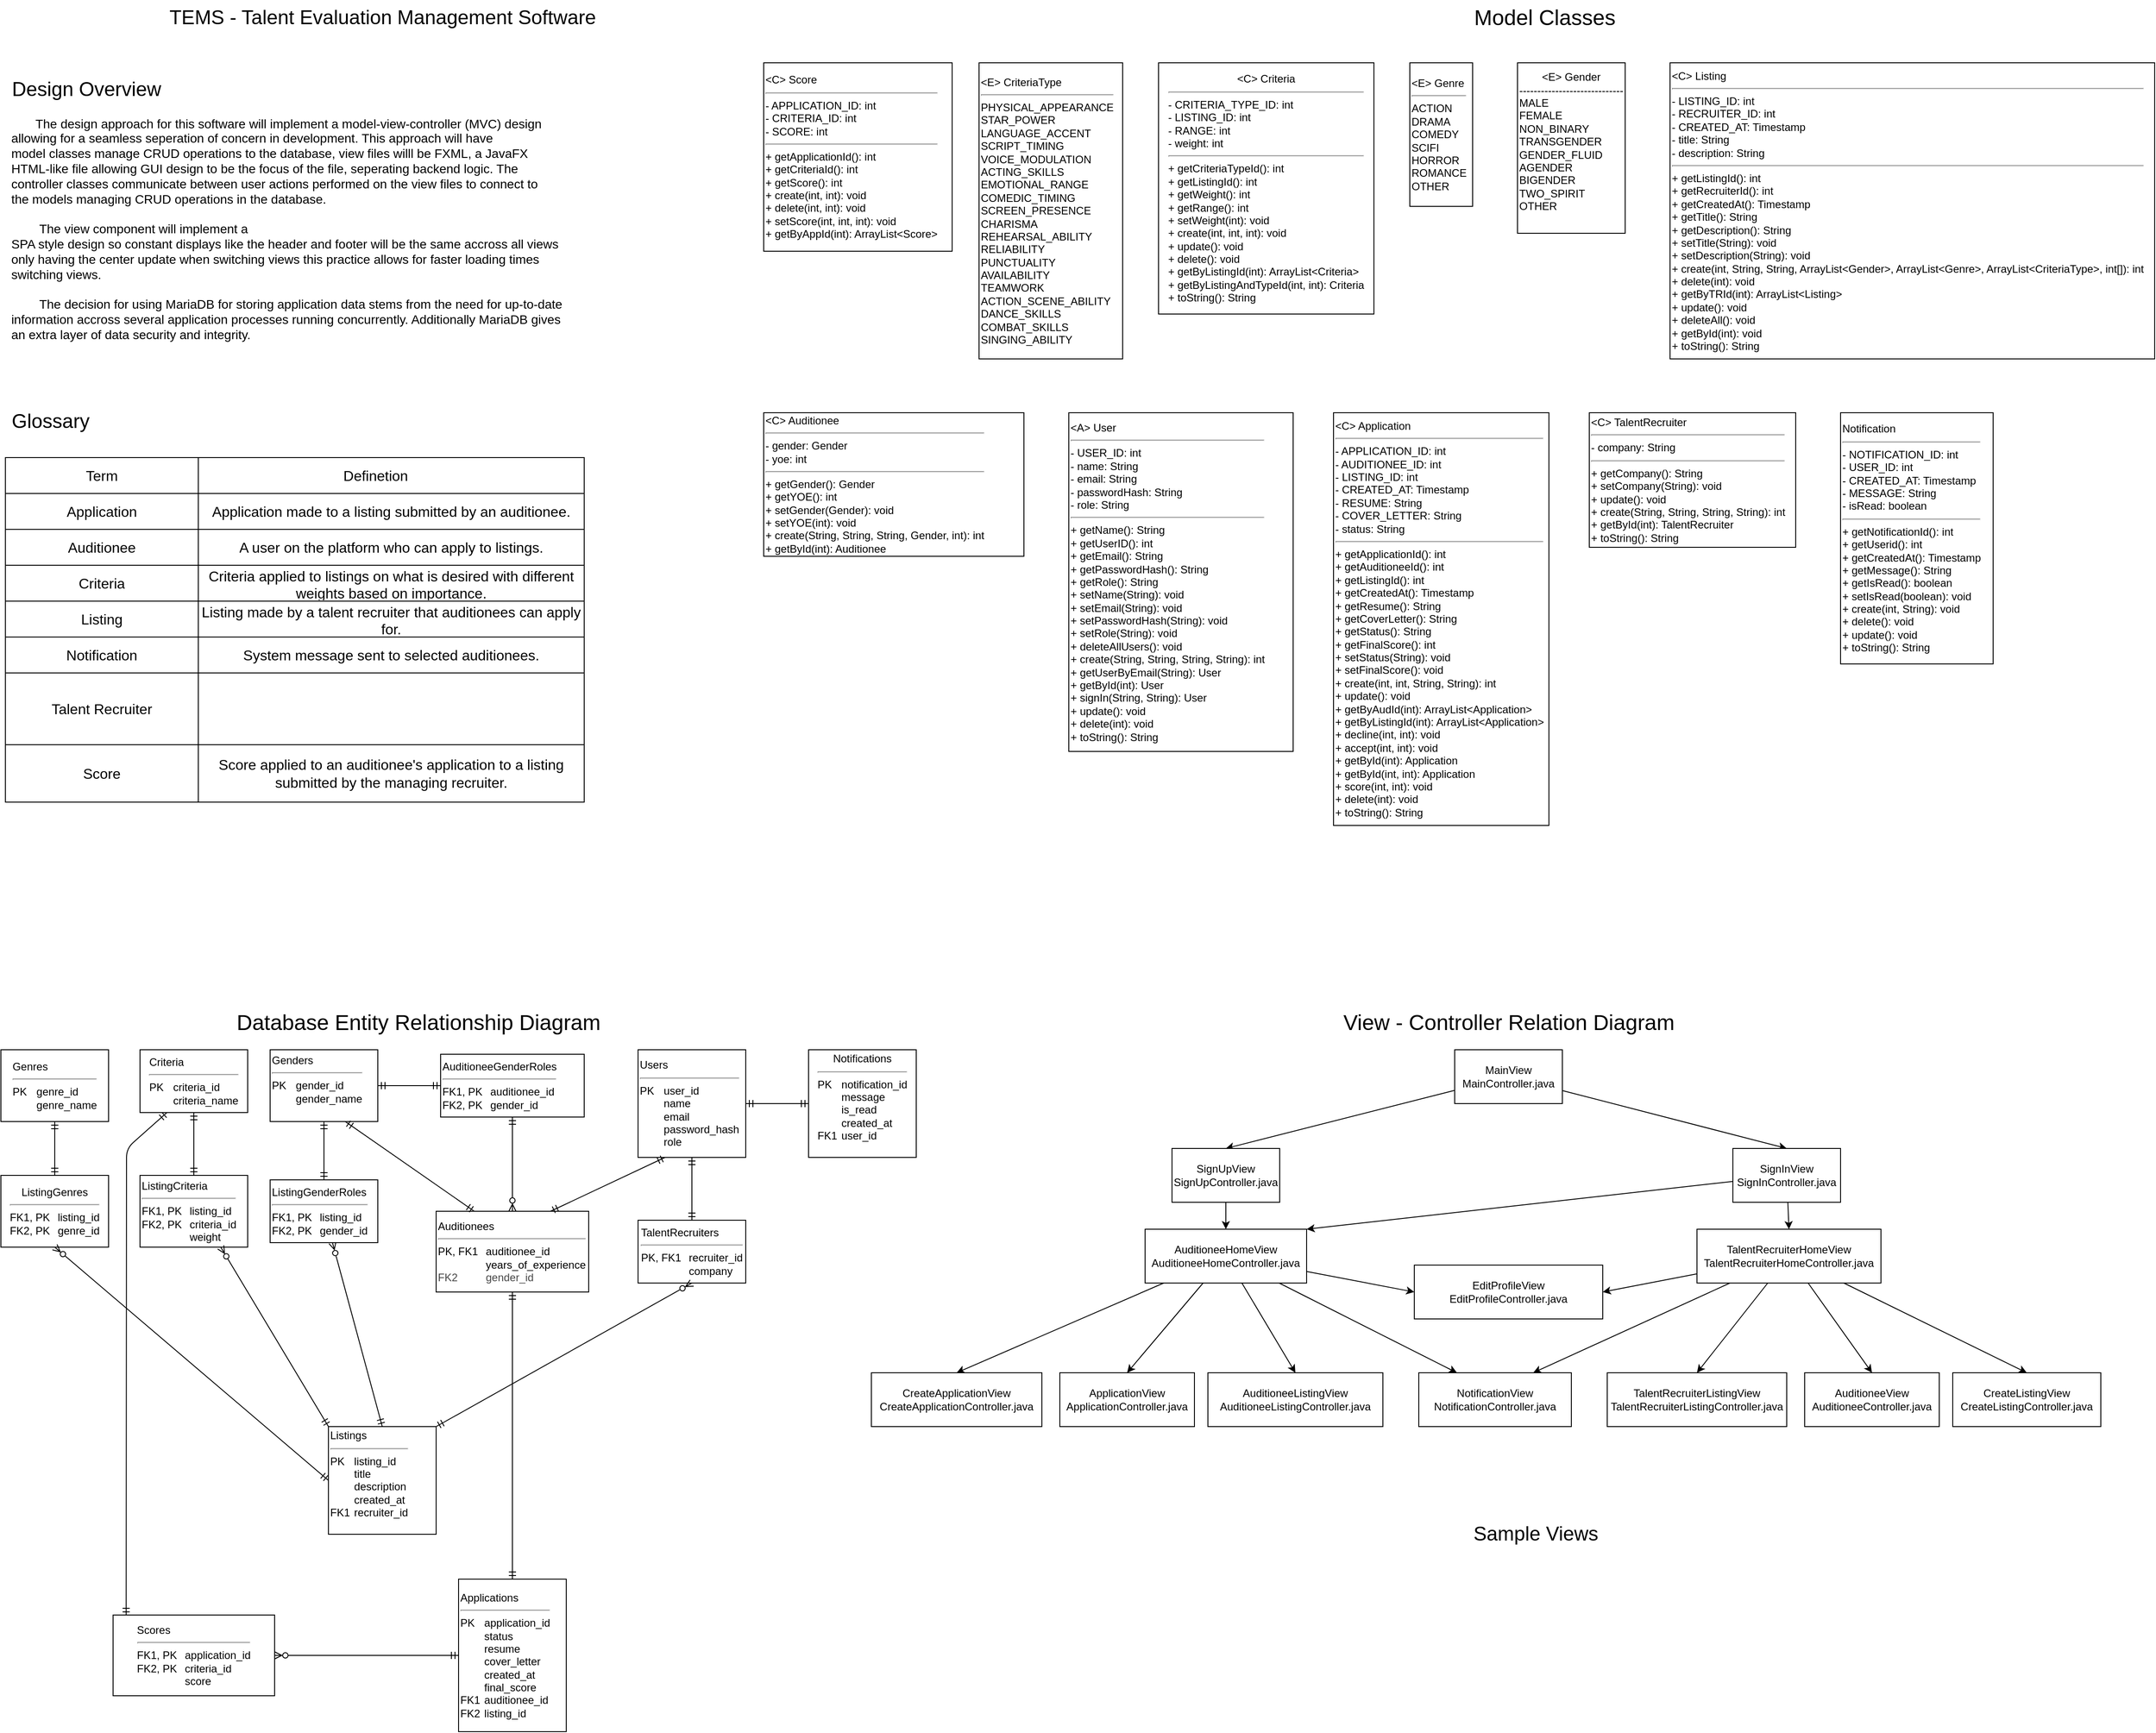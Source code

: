 <mxfile>
    <diagram id="dGkA9S3g0HyvajRlpVei" name="Page-1">
        <mxGraphModel dx="2930" dy="2508" grid="1" gridSize="10" guides="1" tooltips="1" connect="1" arrows="1" fold="1" page="1" pageScale="1" pageWidth="850" pageHeight="1100" math="0" shadow="0">
            <root>
                <mxCell id="0"/>
                <mxCell id="1" parent="0"/>
                <mxCell id="3" value="&amp;lt;C&amp;gt; TalentRecruiter&amp;nbsp;&lt;br&gt;&lt;div style=&quot;&quot;&gt;&lt;hr&gt;- company: String&lt;br&gt;&lt;hr&gt;&lt;/div&gt;&lt;div style=&quot;&quot;&gt;+ getCompany(): String&lt;/div&gt;&lt;div style=&quot;&quot;&gt;+ setCompany(String): void&lt;/div&gt;&lt;div style=&quot;&quot;&gt;&lt;span style=&quot;background-color: transparent;&quot;&gt;+ update(): void&lt;/span&gt;&lt;/div&gt;&lt;div style=&quot;&quot;&gt;&lt;span style=&quot;background-color: transparent;&quot;&gt;+ create(String, String, String, String): int&lt;/span&gt;&lt;/div&gt;&lt;div style=&quot;&quot;&gt;&lt;span style=&quot;background-color: transparent;&quot;&gt;+ getById(int): TalentRecruiter&lt;/span&gt;&lt;/div&gt;&lt;div style=&quot;&quot;&gt;+ toString(): String&lt;/div&gt;" style="whiteSpace=wrap;html=1;align=left;" vertex="1" parent="1">
                    <mxGeometry x="920" y="-640" width="230" height="150" as="geometry"/>
                </mxCell>
                <mxCell id="5" value="&amp;lt;C&amp;gt; Auditionee&lt;br&gt;&lt;div style=&quot;&quot;&gt;&lt;hr&gt;- gender: Gender&lt;/div&gt;&lt;div style=&quot;&quot;&gt;- yoe: int&lt;br&gt;&lt;/div&gt;&lt;hr&gt;&lt;div style=&quot;&quot;&gt;&lt;span style=&quot;background-color: transparent;&quot;&gt;+ getGender(): Gender&lt;/span&gt;&lt;br&gt;&lt;/div&gt;&lt;div style=&quot;&quot;&gt;+ getYOE(): int&lt;/div&gt;&lt;div style=&quot;&quot;&gt;+ setGender(Gender): void&lt;/div&gt;&lt;div style=&quot;&quot;&gt;+ setYOE(int): void&lt;/div&gt;&lt;div style=&quot;&quot;&gt;+ create(String, String, String, Gender, int): int&lt;/div&gt;&lt;div style=&quot;&quot;&gt;+ getById(int): Auditionee&lt;/div&gt;" style="whiteSpace=wrap;html=1;align=left;" vertex="1" parent="1">
                    <mxGeometry y="-640" width="290" height="160" as="geometry"/>
                </mxCell>
                <mxCell id="7" value="&amp;lt;C&amp;gt; Application&lt;br&gt;&lt;div style=&quot;&quot;&gt;&lt;hr&gt;- APPLICATION_ID: int&lt;/div&gt;&lt;div style=&quot;&quot;&gt;&lt;span style=&quot;background-color: initial;&quot;&gt;- AUDITIONEE_ID: int&lt;/span&gt;&lt;br&gt;&lt;/div&gt;&lt;div style=&quot;&quot;&gt;&lt;span style=&quot;background-color: initial;&quot;&gt;- LISTING_ID: int&lt;/span&gt;&lt;/div&gt;&lt;div style=&quot;&quot;&gt;&lt;span style=&quot;background-color: initial;&quot;&gt;- CREATED_AT: Timestamp&lt;/span&gt;&lt;/div&gt;&lt;div style=&quot;&quot;&gt;- RESUME: String&lt;/div&gt;&lt;div style=&quot;&quot;&gt;- COVER_LETTER: String&lt;/div&gt;&lt;div style=&quot;&quot;&gt;- status: String&lt;/div&gt;&lt;hr&gt;&lt;div style=&quot;&quot;&gt;&lt;span style=&quot;background-color: transparent;&quot;&gt;+ getApplicationId(): int&lt;/span&gt;&lt;/div&gt;&lt;div style=&quot;&quot;&gt;&lt;span style=&quot;background-color: transparent;&quot;&gt;+ getAuditioneeId(): int&lt;/span&gt;&lt;/div&gt;&lt;div style=&quot;&quot;&gt;&lt;span style=&quot;background-color: transparent;&quot;&gt;+ getListingId(): int&lt;/span&gt;&lt;/div&gt;&lt;div style=&quot;&quot;&gt;&lt;span style=&quot;background-color: transparent;&quot;&gt;+ getCreatedAt(): Timestamp&lt;/span&gt;&lt;/div&gt;&lt;div style=&quot;&quot;&gt;&lt;span style=&quot;background-color: transparent;&quot;&gt;+ getResume(): String&lt;/span&gt;&lt;/div&gt;&lt;div style=&quot;&quot;&gt;&lt;span style=&quot;background-color: transparent;&quot;&gt;+ getCoverLetter(): String&lt;/span&gt;&lt;/div&gt;&lt;div style=&quot;&quot;&gt;&lt;span style=&quot;background-color: transparent;&quot;&gt;+ getStatus(): String&lt;/span&gt;&lt;/div&gt;&lt;div style=&quot;&quot;&gt;&lt;span style=&quot;background-color: transparent;&quot;&gt;+ getFinalScore(): int&lt;/span&gt;&lt;/div&gt;&lt;div style=&quot;&quot;&gt;&lt;span style=&quot;background-color: transparent;&quot;&gt;+ setStatus(String): void&lt;/span&gt;&lt;br&gt;&lt;/div&gt;&lt;div style=&quot;&quot;&gt;+ setFinalScore(): void&lt;/div&gt;&lt;div style=&quot;&quot;&gt;+ create(int, int, String, String): int&lt;/div&gt;&lt;div style=&quot;&quot;&gt;+ update(): void&lt;/div&gt;&lt;div style=&quot;&quot;&gt;+ getByAudId(int): ArrayList&amp;lt;Application&amp;gt;&lt;/div&gt;&lt;div style=&quot;&quot;&gt;+ getByListingId(int): ArrayList&amp;lt;Application&amp;gt;&lt;/div&gt;&lt;div style=&quot;&quot;&gt;+ decline(int, int): void&lt;/div&gt;&lt;div style=&quot;&quot;&gt;+ accept(int, int): void&lt;/div&gt;&lt;div style=&quot;&quot;&gt;+ getById(int): Application&lt;/div&gt;&lt;div style=&quot;&quot;&gt;&lt;div style=&quot;scrollbar-color: light-dark(#e2e2e2, #4b4b4b)&lt;br/&gt;&#x9;&#x9;&#x9;&#x9;&#x9;light-dark(#fbfbfb, var(--dark-panel-color));&quot;&gt;+ getById(int, int): Application&lt;/div&gt;&lt;div style=&quot;scrollbar-color: light-dark(#e2e2e2, #4b4b4b)&lt;br/&gt;&#x9;&#x9;&#x9;&#x9;&#x9;light-dark(#fbfbfb, var(--dark-panel-color));&quot;&gt;+ score(int, int): void&lt;/div&gt;&lt;div style=&quot;scrollbar-color: light-dark(#e2e2e2, #4b4b4b)&lt;br/&gt;&#x9;&#x9;&#x9;&#x9;&#x9;light-dark(#fbfbfb, var(--dark-panel-color));&quot;&gt;+ delete(int): void&lt;/div&gt;&lt;div style=&quot;scrollbar-color: light-dark(#e2e2e2, #4b4b4b)&lt;br/&gt;&#x9;&#x9;&#x9;&#x9;&#x9;light-dark(#fbfbfb, var(--dark-panel-color));&quot;&gt;+ toString(): String&lt;/div&gt;&lt;/div&gt;" style="whiteSpace=wrap;html=1;align=left;" vertex="1" parent="1">
                    <mxGeometry x="635" y="-640" width="240" height="460" as="geometry"/>
                </mxCell>
                <mxCell id="9" value="&amp;lt;E&amp;gt; Gender&lt;br&gt;-----------------------------&lt;br&gt;&lt;div style=&quot;text-align: left;&quot;&gt;MALE&amp;nbsp;&lt;br&gt;FEMALE&amp;nbsp;&lt;br&gt;NON_BINARY&amp;nbsp;&lt;br&gt;TRANSGENDER&amp;nbsp;&lt;br&gt;GENDER_FLUID&amp;nbsp;&lt;br&gt;AGENDER&amp;nbsp;&lt;br&gt;BIGENDER&amp;nbsp;&lt;br&gt;TWO_SPIRIT&amp;nbsp;&lt;br&gt;OTHER&amp;nbsp;&lt;br&gt;&lt;/div&gt;&lt;div style=&quot;text-align: left;&quot;&gt;&lt;br&gt;&lt;/div&gt;" style="whiteSpace=wrap;html=1;" vertex="1" parent="1">
                    <mxGeometry x="840" y="-1030" width="120" height="190" as="geometry"/>
                </mxCell>
                <mxCell id="10" value="&amp;lt;C&amp;gt; Listing&lt;br&gt;&lt;div style=&quot;&quot;&gt;&lt;hr&gt;- LISTING_ID: int&lt;/div&gt;&lt;div style=&quot;&quot;&gt;- RECRUITER_ID: int&lt;/div&gt;&lt;div style=&quot;&quot;&gt;- CREATED_AT: Timestamp&lt;/div&gt;&lt;div style=&quot;&quot;&gt;&lt;span style=&quot;background-color: transparent;&quot;&gt;- title: String&lt;/span&gt;&lt;/div&gt;&lt;div style=&quot;&quot;&gt;- description: String&lt;/div&gt;&lt;hr&gt;&lt;div style=&quot;&quot;&gt;&lt;span style=&quot;background-color: transparent;&quot;&gt;+ getListingId(): int&lt;/span&gt;&lt;br&gt;&lt;/div&gt;&lt;div style=&quot;&quot;&gt;&lt;span style=&quot;background-color: transparent;&quot;&gt;+ getRecruiterId(): int&lt;/span&gt;&lt;/div&gt;&lt;div style=&quot;&quot;&gt;&lt;span style=&quot;background-color: transparent;&quot;&gt;+ getCreatedAt(): Timestamp&lt;/span&gt;&lt;/div&gt;&lt;div style=&quot;&quot;&gt;&lt;span style=&quot;background-color: transparent;&quot;&gt;+ getTitle(): String&lt;/span&gt;&lt;/div&gt;&lt;div style=&quot;&quot;&gt;&lt;span style=&quot;background-color: transparent;&quot;&gt;+ getDescription(): String&lt;/span&gt;&lt;/div&gt;&lt;div style=&quot;&quot;&gt;&lt;span style=&quot;background-color: transparent;&quot;&gt;+ setTitle(String): void&lt;/span&gt;&lt;/div&gt;&lt;div style=&quot;&quot;&gt;&lt;span style=&quot;background-color: transparent;&quot;&gt;+ setDescription(String): void&lt;/span&gt;&lt;/div&gt;&lt;div style=&quot;&quot;&gt;&lt;span style=&quot;background-color: transparent;&quot;&gt;+ create(int, String, String, ArrayList&amp;lt;Gender&amp;gt;, ArrayList&amp;lt;Genre&amp;gt;, ArrayList&amp;lt;CriteriaType&amp;gt;, int[]): int&lt;/span&gt;&lt;/div&gt;&lt;div style=&quot;&quot;&gt;&lt;span style=&quot;background-color: transparent;&quot;&gt;+ delete(int): void&lt;/span&gt;&lt;/div&gt;&lt;div style=&quot;&quot;&gt;&lt;span style=&quot;background-color: transparent;&quot;&gt;+ getByTRId(int): ArrayList&amp;lt;Listing&amp;gt;&lt;/span&gt;&lt;/div&gt;&lt;div style=&quot;&quot;&gt;&lt;span style=&quot;background-color: transparent;&quot;&gt;+ update(): void&lt;/span&gt;&lt;/div&gt;&lt;div style=&quot;&quot;&gt;&lt;span style=&quot;background-color: transparent;&quot;&gt;+ deleteAll(): void&lt;/span&gt;&lt;/div&gt;&lt;div style=&quot;&quot;&gt;&lt;span style=&quot;background-color: transparent;&quot;&gt;+ getById(int): void&lt;/span&gt;&lt;br&gt;&lt;/div&gt;&lt;div style=&quot;&quot;&gt;&lt;span style=&quot;background-color: transparent;&quot;&gt;+ toString(): String&lt;/span&gt;&lt;/div&gt;" style="whiteSpace=wrap;html=1;align=left;" vertex="1" parent="1">
                    <mxGeometry x="1010" y="-1030" width="540" height="330" as="geometry"/>
                </mxCell>
                <mxCell id="11" value="&amp;lt;C&amp;gt; Criteria&lt;br&gt;&lt;div style=&quot;text-align: left;&quot;&gt;&lt;hr&gt;- CRITERIA_TYPE_ID: int&lt;/div&gt;&lt;div style=&quot;text-align: left;&quot;&gt;- LISTING_ID: int&lt;/div&gt;&lt;div style=&quot;text-align: left;&quot;&gt;- RANGE: int&lt;/div&gt;&lt;div style=&quot;text-align: left;&quot;&gt;- weight: int&lt;/div&gt;&lt;div style=&quot;text-align: left;&quot;&gt;&lt;hr&gt;&lt;/div&gt;&lt;div style=&quot;text-align: left;&quot;&gt;&lt;/div&gt;&lt;div style=&quot;text-align: left;&quot;&gt;&lt;span style=&quot;background-color: transparent;&quot;&gt;+ getCriteriaTypeId(): int&lt;/span&gt;&lt;/div&gt;&lt;div style=&quot;text-align: left;&quot;&gt;&lt;span style=&quot;background-color: transparent;&quot;&gt;+ getListingId(): int&lt;/span&gt;&lt;/div&gt;&lt;div style=&quot;text-align: left;&quot;&gt;&lt;span style=&quot;background-color: transparent;&quot;&gt;+ getWeight(): int&lt;/span&gt;&lt;br&gt;&lt;/div&gt;&lt;div style=&quot;text-align: left;&quot;&gt;+ getRange(): int&lt;/div&gt;&lt;div style=&quot;text-align: left;&quot;&gt;+ setWeight(int): void&lt;/div&gt;&lt;div style=&quot;text-align: left;&quot;&gt;+ create(int, int, int): void&lt;/div&gt;&lt;div style=&quot;text-align: left;&quot;&gt;+ update(): void&lt;/div&gt;&lt;div style=&quot;text-align: left;&quot;&gt;+ delete(): void&lt;/div&gt;&lt;div style=&quot;text-align: left;&quot;&gt;+ getByListingId(int): ArrayList&amp;lt;Criteria&amp;gt;&lt;/div&gt;&lt;div style=&quot;text-align: left;&quot;&gt;+ getByListingAndTypeId(int, int): Criteria&lt;/div&gt;&lt;div style=&quot;text-align: left;&quot;&gt;+ toString(): String&lt;/div&gt;" style="whiteSpace=wrap;html=1;" vertex="1" parent="1">
                    <mxGeometry x="440" y="-1030" width="240" height="280" as="geometry"/>
                </mxCell>
                <mxCell id="14" value="&amp;lt;A&amp;gt; User&lt;br&gt;&lt;div style=&quot;&quot;&gt;&lt;hr&gt;&lt;/div&gt;&lt;div style=&quot;&quot;&gt;- USER_ID: int&lt;/div&gt;&lt;div style=&quot;&quot;&gt;- name: String&lt;/div&gt;&lt;div style=&quot;&quot;&gt;- email: String&lt;/div&gt;&lt;div style=&quot;&quot;&gt;- passwordHash: String&lt;/div&gt;&lt;div style=&quot;&quot;&gt;- role: String&amp;nbsp;&lt;/div&gt;&lt;div style=&quot;&quot;&gt;&lt;/div&gt;&lt;div style=&quot;&quot;&gt;&lt;hr&gt;&lt;/div&gt;&lt;div style=&quot;&quot;&gt;&lt;span style=&quot;background-color: transparent;&quot;&gt;+ getName(): String&lt;/span&gt;&lt;br&gt;&lt;/div&gt;&lt;div style=&quot;&quot;&gt;+ getUserID(): int&lt;/div&gt;&lt;div style=&quot;&quot;&gt;+ getEmail(): String&lt;/div&gt;&lt;div style=&quot;&quot;&gt;+ getPasswordHash(): String&lt;/div&gt;&lt;div style=&quot;&quot;&gt;+ getRole(): String&lt;/div&gt;&lt;div style=&quot;&quot;&gt;+ setName(String): void&lt;/div&gt;&lt;div style=&quot;&quot;&gt;+ setEmail(String): void&lt;/div&gt;&lt;div style=&quot;&quot;&gt;+ setPasswordHash(String): void&lt;/div&gt;&lt;div style=&quot;&quot;&gt;+ setRole(String): void&lt;/div&gt;&lt;div style=&quot;&quot;&gt;+ deleteAllUsers(): void&lt;/div&gt;&lt;div style=&quot;&quot;&gt;+ create(String, String, String, String): int&lt;/div&gt;&lt;div style=&quot;&quot;&gt;+ getUserByEmail(String): User&lt;/div&gt;&lt;div style=&quot;&quot;&gt;+ getById(int): User&lt;/div&gt;&lt;div style=&quot;&quot;&gt;+ signIn(String, String): User&lt;/div&gt;&lt;div style=&quot;&quot;&gt;+ update(): void&lt;/div&gt;&lt;div style=&quot;&quot;&gt;+ delete(int): void&lt;/div&gt;&lt;div style=&quot;&quot;&gt;+ toString(): String&lt;/div&gt;" style="whiteSpace=wrap;html=1;align=left;" vertex="1" parent="1">
                    <mxGeometry x="340" y="-640" width="250" height="377.5" as="geometry"/>
                </mxCell>
                <mxCell id="15" value="Notification&lt;div&gt;&lt;hr&gt;- NOTIFICATION_ID: int&lt;/div&gt;&lt;div&gt;- USER_ID: int&lt;/div&gt;&lt;div&gt;- CREATED_AT: Timestamp&lt;/div&gt;&lt;div&gt;- MESSAGE: String&lt;/div&gt;&lt;div&gt;- isRead: boolean&lt;/div&gt;&lt;div&gt;&lt;hr&gt;+ getNotificationId(): int&lt;/div&gt;&lt;div&gt;+ getUserid(): int&lt;/div&gt;&lt;div&gt;+ getCreatedAt(): Timestamp&lt;/div&gt;&lt;div&gt;+ getMessage(): String&lt;/div&gt;&lt;div&gt;+ getIsRead(): boolean&lt;/div&gt;&lt;div&gt;+ setIsRead(boolean): void&lt;/div&gt;&lt;div&gt;+ create(int, String): void&lt;/div&gt;&lt;div&gt;+ delete(): void&lt;/div&gt;&lt;div&gt;+ update(): void&lt;/div&gt;&lt;div&gt;+ toString(): String&lt;/div&gt;" style="whiteSpace=wrap;html=1;align=left;" vertex="1" parent="1">
                    <mxGeometry x="1200" y="-640" width="170" height="280" as="geometry"/>
                </mxCell>
                <mxCell id="19" value="&amp;lt;E&amp;gt; CriteriaType&lt;div&gt;&lt;hr&gt;PHYSICAL_APPEARANCE&lt;/div&gt;&lt;div&gt;STAR_POWER&lt;/div&gt;&lt;div&gt;LANGUAGE_ACCENT&lt;/div&gt;&lt;div&gt;SCRIPT_TIMING&lt;/div&gt;&lt;div&gt;VOICE_MODULATION&lt;/div&gt;&lt;div&gt;ACTING_SKILLS&lt;/div&gt;&lt;div&gt;EMOTIONAL_RANGE&lt;/div&gt;&lt;div&gt;COMEDIC_TIMING&lt;/div&gt;&lt;div&gt;SCREEN_PRESENCE&lt;/div&gt;&lt;div&gt;CHARISMA&lt;/div&gt;&lt;div&gt;REHEARSAL_ABILITY&lt;br&gt;RELIABILITY&lt;/div&gt;&lt;div&gt;PUNCTUALITY&lt;/div&gt;&lt;div&gt;AVAILABILITY&lt;/div&gt;&lt;div&gt;TEAMWORK&lt;/div&gt;&lt;div&gt;ACTION_SCENE_ABILITY&lt;/div&gt;&lt;div&gt;DANCE_SKILLS&lt;/div&gt;&lt;div&gt;COMBAT_SKILLS&lt;br&gt;SINGING_ABILITY&lt;/div&gt;" style="whiteSpace=wrap;html=1;align=left;" vertex="1" parent="1">
                    <mxGeometry x="240" y="-1030" width="160" height="330" as="geometry"/>
                </mxCell>
                <mxCell id="21" value="&amp;lt;C&amp;gt; Score&lt;div&gt;&lt;hr&gt;- APPLICATION_ID: int&lt;/div&gt;&lt;div&gt;- CRITERIA_ID: int&lt;/div&gt;&lt;div&gt;- SCORE: int&lt;/div&gt;&lt;div&gt;&lt;hr&gt;+ getApplicationId(): int&lt;/div&gt;&lt;div&gt;+ getCriteriaId(): int&lt;/div&gt;&lt;div&gt;+ getScore(): int&lt;/div&gt;&lt;div&gt;+ create(int, int): void&lt;/div&gt;&lt;div&gt;+ delete(int, int): void&lt;/div&gt;&lt;div&gt;+ setScore(int, int, int): void&lt;/div&gt;&lt;div&gt;+ getByAppId(int): ArrayList&amp;lt;Score&amp;gt;&lt;/div&gt;" style="whiteSpace=wrap;html=1;align=left;" vertex="1" parent="1">
                    <mxGeometry y="-1030" width="210" height="210" as="geometry"/>
                </mxCell>
                <mxCell id="41" value="&lt;font style=&quot;font-size: 24px;&quot;&gt;Model Classes&lt;/font&gt;" style="text;html=1;align=center;verticalAlign=middle;resizable=0;points=[];autosize=1;strokeColor=none;fillColor=none;" vertex="1" parent="1">
                    <mxGeometry x="780" y="-1100" width="180" height="40" as="geometry"/>
                </mxCell>
                <mxCell id="44" value="&lt;font style=&quot;font-size: 24px;&quot;&gt;Database Entity Relationship Diagram&lt;/font&gt;" style="text;html=1;align=center;verticalAlign=middle;resizable=0;points=[];autosize=1;strokeColor=none;fillColor=none;" vertex="1" parent="1">
                    <mxGeometry x="-600" y="20" width="430" height="40" as="geometry"/>
                </mxCell>
                <mxCell id="45" value="&amp;lt;E&amp;gt; Genre&lt;div&gt;&lt;hr&gt;ACTION&lt;br&gt;DRAMA&lt;br&gt;COMEDY&lt;br&gt;SCIFI&lt;/div&gt;&lt;div&gt;HORROR&lt;br&gt;ROMANCE&lt;br&gt;OTHER&lt;/div&gt;" style="whiteSpace=wrap;html=1;align=left;" vertex="1" parent="1">
                    <mxGeometry x="720" y="-1030" width="70" height="160" as="geometry"/>
                </mxCell>
                <mxCell id="59" value="&lt;span style=&quot;font-size: 24px;&quot;&gt;View - Controller Relation Diagram&lt;/span&gt;" style="text;html=1;align=center;verticalAlign=middle;resizable=0;points=[];autosize=1;strokeColor=none;fillColor=none;" vertex="1" parent="1">
                    <mxGeometry x="635" y="20" width="390" height="40" as="geometry"/>
                </mxCell>
                <mxCell id="75" style="edgeStyle=none;html=1;entryX=0.5;entryY=0;entryDx=0;entryDy=0;" edge="1" parent="1" source="60" target="61">
                    <mxGeometry relative="1" as="geometry"/>
                </mxCell>
                <mxCell id="76" style="edgeStyle=none;html=1;entryX=0.5;entryY=0;entryDx=0;entryDy=0;" edge="1" parent="1" source="60" target="67">
                    <mxGeometry relative="1" as="geometry"/>
                </mxCell>
                <mxCell id="82" style="edgeStyle=none;html=1;entryX=0.5;entryY=0;entryDx=0;entryDy=0;" edge="1" parent="1" source="60" target="81">
                    <mxGeometry relative="1" as="geometry"/>
                </mxCell>
                <mxCell id="86" style="edgeStyle=none;html=1;entryX=0.25;entryY=0;entryDx=0;entryDy=0;" edge="1" parent="1" source="60" target="84">
                    <mxGeometry relative="1" as="geometry"/>
                </mxCell>
                <mxCell id="149" style="edgeStyle=none;html=1;entryX=0;entryY=0.5;entryDx=0;entryDy=0;" edge="1" parent="1" source="60" target="147">
                    <mxGeometry relative="1" as="geometry"/>
                </mxCell>
                <mxCell id="60" value="AuditioneeHomeView&lt;div&gt;AuditioneeHomeController.java&lt;/div&gt;" style="whiteSpace=wrap;html=1;" vertex="1" parent="1">
                    <mxGeometry x="425" y="270" width="180" height="60" as="geometry"/>
                </mxCell>
                <mxCell id="61" value="AuditioneeListingView&lt;div&gt;AuditioneeListingController.java&lt;/div&gt;" style="whiteSpace=wrap;html=1;" vertex="1" parent="1">
                    <mxGeometry x="495" y="430" width="195" height="60" as="geometry"/>
                </mxCell>
                <mxCell id="70" style="edgeStyle=none;html=1;entryX=0.5;entryY=0;entryDx=0;entryDy=0;" edge="1" parent="1" source="62" target="64">
                    <mxGeometry relative="1" as="geometry"/>
                </mxCell>
                <mxCell id="71" style="edgeStyle=none;html=1;entryX=0.5;entryY=0;entryDx=0;entryDy=0;" edge="1" parent="1" source="62" target="63">
                    <mxGeometry relative="1" as="geometry"/>
                </mxCell>
                <mxCell id="62" value="MainView&lt;div&gt;MainController.java&lt;/div&gt;" style="whiteSpace=wrap;html=1;" vertex="1" parent="1">
                    <mxGeometry x="770" y="70" width="120" height="60" as="geometry"/>
                </mxCell>
                <mxCell id="73" style="edgeStyle=none;html=1;entryX=1;entryY=0;entryDx=0;entryDy=0;" edge="1" parent="1" source="63" target="60">
                    <mxGeometry relative="1" as="geometry"/>
                </mxCell>
                <mxCell id="74" style="edgeStyle=none;html=1;entryX=0.5;entryY=0;entryDx=0;entryDy=0;" edge="1" parent="1" source="63" target="65">
                    <mxGeometry relative="1" as="geometry"/>
                </mxCell>
                <mxCell id="63" value="SignInView&lt;div&gt;SignInController.java&lt;/div&gt;" style="whiteSpace=wrap;html=1;" vertex="1" parent="1">
                    <mxGeometry x="1080" y="180" width="120" height="60" as="geometry"/>
                </mxCell>
                <mxCell id="72" style="edgeStyle=none;html=1;entryX=0.5;entryY=0;entryDx=0;entryDy=0;" edge="1" parent="1" source="64" target="60">
                    <mxGeometry relative="1" as="geometry"/>
                </mxCell>
                <mxCell id="64" value="SignUpView&lt;div&gt;SignUpController.java&lt;/div&gt;" style="whiteSpace=wrap;html=1;" vertex="1" parent="1">
                    <mxGeometry x="455" y="180" width="120" height="60" as="geometry"/>
                </mxCell>
                <mxCell id="77" style="edgeStyle=none;html=1;entryX=0.5;entryY=0;entryDx=0;entryDy=0;" edge="1" parent="1" source="65" target="66">
                    <mxGeometry relative="1" as="geometry"/>
                </mxCell>
                <mxCell id="78" style="edgeStyle=none;html=1;entryX=0.5;entryY=0;entryDx=0;entryDy=0;" edge="1" parent="1" source="65" target="68">
                    <mxGeometry relative="1" as="geometry"/>
                </mxCell>
                <mxCell id="80" style="edgeStyle=none;html=1;entryX=0.5;entryY=0;entryDx=0;entryDy=0;" edge="1" parent="1" source="65" target="79">
                    <mxGeometry relative="1" as="geometry"/>
                </mxCell>
                <mxCell id="85" style="edgeStyle=none;html=1;entryX=0.75;entryY=0;entryDx=0;entryDy=0;" edge="1" parent="1" source="65" target="84">
                    <mxGeometry relative="1" as="geometry"/>
                </mxCell>
                <mxCell id="148" style="edgeStyle=none;html=1;entryX=1;entryY=0.5;entryDx=0;entryDy=0;" edge="1" parent="1" source="65" target="147">
                    <mxGeometry relative="1" as="geometry"/>
                </mxCell>
                <mxCell id="65" value="TalentRecruiterHomeView&lt;div&gt;TalentRecruiterHomeController.java&lt;/div&gt;" style="whiteSpace=wrap;html=1;" vertex="1" parent="1">
                    <mxGeometry x="1040" y="270" width="205" height="60" as="geometry"/>
                </mxCell>
                <mxCell id="66" value="TalentRecruiterListingView&lt;div&gt;TalentRecruiterListingController.java&lt;/div&gt;" style="whiteSpace=wrap;html=1;" vertex="1" parent="1">
                    <mxGeometry x="940" y="430" width="200" height="60" as="geometry"/>
                </mxCell>
                <mxCell id="67" value="ApplicationView&lt;div&gt;ApplicationController.java&lt;/div&gt;" style="whiteSpace=wrap;html=1;" vertex="1" parent="1">
                    <mxGeometry x="330" y="430" width="150" height="60" as="geometry"/>
                </mxCell>
                <mxCell id="68" value="AuditioneeView&lt;div&gt;AuditioneeController.java&lt;/div&gt;" style="whiteSpace=wrap;html=1;" vertex="1" parent="1">
                    <mxGeometry x="1160" y="430" width="150" height="60" as="geometry"/>
                </mxCell>
                <mxCell id="79" value="CreateListingView&lt;div&gt;CreateListingController.java&lt;/div&gt;" style="whiteSpace=wrap;html=1;" vertex="1" parent="1">
                    <mxGeometry x="1325" y="430" width="165" height="60" as="geometry"/>
                </mxCell>
                <mxCell id="81" value="CreateApplicationView&lt;div&gt;CreateApplicationController.java&lt;/div&gt;" style="whiteSpace=wrap;html=1;" vertex="1" parent="1">
                    <mxGeometry x="120" y="430" width="190" height="60" as="geometry"/>
                </mxCell>
                <mxCell id="84" value="NotificationView&lt;div&gt;NotificationController.java&lt;/div&gt;" style="whiteSpace=wrap;html=1;" vertex="1" parent="1">
                    <mxGeometry x="730" y="430" width="170" height="60" as="geometry"/>
                </mxCell>
                <mxCell id="87" value="Genders&lt;div&gt;&lt;hr&gt;PK&lt;span style=&quot;white-space: pre;&quot;&gt;&#x9;&lt;/span&gt;gender_id&lt;/div&gt;&lt;div&gt;&lt;span style=&quot;white-space: pre;&quot;&gt;&#x9;&lt;/span&gt;gender_name&lt;/div&gt;&lt;div&gt;&lt;br&gt;&lt;/div&gt;" style="whiteSpace=wrap;html=1;align=left;" vertex="1" parent="1">
                    <mxGeometry x="-550" y="70" width="120" height="80" as="geometry"/>
                </mxCell>
                <mxCell id="88" value="&lt;div style=&quot;text-align: left;&quot;&gt;&lt;span style=&quot;background-color: transparent;&quot;&gt;Genres&lt;/span&gt;&lt;/div&gt;&lt;div&gt;&lt;hr style=&quot;text-align: left;&quot;&gt;&lt;div style=&quot;text-align: left;&quot;&gt;&lt;span style=&quot;background-color: transparent;&quot;&gt;PK&lt;/span&gt;&lt;span style=&quot;background-color: transparent; white-space: pre;&quot;&gt;&#x9;&lt;/span&gt;&lt;span style=&quot;background-color: transparent;&quot;&gt;genre_id&lt;/span&gt;&lt;/div&gt;&lt;/div&gt;&lt;div style=&quot;text-align: left;&quot;&gt;&lt;span style=&quot;white-space: pre;&quot;&gt;&#x9;&lt;/span&gt;genre_name&lt;br&gt;&lt;/div&gt;" style="whiteSpace=wrap;html=1;" vertex="1" parent="1">
                    <mxGeometry x="-850" y="70" width="120" height="80" as="geometry"/>
                </mxCell>
                <mxCell id="89" value="Users&lt;div&gt;&lt;hr&gt;PK&lt;span style=&quot;white-space: pre;&quot;&gt;&#x9;&lt;/span&gt;user_id&lt;/div&gt;&lt;div&gt;&lt;span style=&quot;white-space: pre;&quot;&gt;&#x9;&lt;/span&gt;name&lt;br&gt;&lt;/div&gt;&lt;div&gt;&lt;span style=&quot;white-space: pre;&quot;&gt;&#x9;&lt;/span&gt;email&lt;br&gt;&lt;/div&gt;&lt;div&gt;&lt;span style=&quot;white-space: pre;&quot;&gt;&#x9;&lt;/span&gt;password_hash&lt;br&gt;&lt;/div&gt;&lt;div&gt;&lt;span style=&quot;white-space: pre;&quot;&gt;&#x9;&lt;/span&gt;role&lt;br&gt;&lt;/div&gt;" style="whiteSpace=wrap;html=1;align=left;" vertex="1" parent="1">
                    <mxGeometry x="-140" y="70" width="120" height="120" as="geometry"/>
                </mxCell>
                <mxCell id="90" value="Auditionees&lt;div&gt;&lt;hr&gt;PK, FK1&lt;span style=&quot;white-space: pre;&quot;&gt;&#x9;&lt;/span&gt;auditionee_id&lt;/div&gt;&lt;div&gt;&lt;span style=&quot;white-space: pre;&quot;&gt;&lt;span style=&quot;white-space: pre;&quot;&gt;&#x9;&lt;/span&gt;&#x9;&lt;/span&gt;years_of_experience&lt;br&gt;&lt;/div&gt;&lt;div&gt;&lt;font color=&quot;#484848&quot;&gt;FK2&lt;span style=&quot;white-space: pre;&quot;&gt;&#x9;&lt;/span&gt;&lt;span style=&quot;white-space: pre;&quot;&gt;&#x9;&lt;/span&gt;gender_id&lt;/font&gt;&lt;/div&gt;" style="whiteSpace=wrap;html=1;align=left;" vertex="1" parent="1">
                    <mxGeometry x="-365" y="250" width="170" height="90" as="geometry"/>
                </mxCell>
                <mxCell id="91" value="&lt;div style=&quot;text-align: left;&quot;&gt;&lt;span style=&quot;background-color: transparent;&quot;&gt;TalentRecruiters&lt;/span&gt;&lt;/div&gt;&lt;div&gt;&lt;hr style=&quot;text-align: left;&quot;&gt;&lt;div style=&quot;text-align: left;&quot;&gt;&lt;span style=&quot;background-color: transparent;&quot;&gt;PK, FK1&lt;/span&gt;&lt;span style=&quot;background-color: transparent; white-space: pre;&quot;&gt;&#x9;&lt;/span&gt;&lt;span style=&quot;background-color: transparent;&quot;&gt;recruiter_id&lt;/span&gt;&lt;/div&gt;&lt;/div&gt;&lt;div style=&quot;text-align: left;&quot;&gt;&lt;span style=&quot;white-space: pre;&quot;&gt;&#x9;&lt;/span&gt;&lt;span style=&quot;white-space: pre;&quot;&gt;&#x9;&lt;/span&gt;company&lt;br&gt;&lt;/div&gt;" style="whiteSpace=wrap;html=1;" vertex="1" parent="1">
                    <mxGeometry x="-140" y="260" width="120" height="70" as="geometry"/>
                </mxCell>
                <mxCell id="92" value="Listings&lt;div&gt;&lt;hr&gt;PK&lt;span style=&quot;white-space: pre;&quot;&gt;&#x9;&lt;/span&gt;listing_id&lt;/div&gt;&lt;div&gt;&lt;span style=&quot;white-space: pre;&quot;&gt;&#x9;&lt;/span&gt;title&lt;br&gt;&lt;/div&gt;&lt;div&gt;&lt;span style=&quot;white-space: pre;&quot;&gt;&#x9;&lt;/span&gt;description&lt;br&gt;&lt;/div&gt;&lt;div&gt;&lt;span style=&quot;white-space: pre;&quot;&gt;&#x9;&lt;/span&gt;created_at&lt;br&gt;&lt;/div&gt;&lt;div&gt;FK1&lt;span style=&quot;white-space: pre;&quot;&gt;&#x9;&lt;/span&gt;recruiter_id&lt;/div&gt;&lt;div&gt;&lt;br&gt;&lt;/div&gt;" style="whiteSpace=wrap;html=1;align=left;" vertex="1" parent="1">
                    <mxGeometry x="-485" y="490" width="120" height="120" as="geometry"/>
                </mxCell>
                <mxCell id="93" value="AuditioneeGenderRoles&lt;div&gt;&lt;hr&gt;FK1, PK&lt;span style=&quot;white-space: pre;&quot;&gt;&#x9;&lt;/span&gt;auditionee_id&lt;/div&gt;&lt;div&gt;FK2, PK&lt;span style=&quot;white-space: pre;&quot;&gt;&#x9;&lt;/span&gt;gender_id&lt;/div&gt;" style="whiteSpace=wrap;html=1;align=left;" vertex="1" parent="1">
                    <mxGeometry x="-360" y="75" width="160" height="70" as="geometry"/>
                </mxCell>
                <mxCell id="101" style="edgeStyle=none;html=1;entryX=0.5;entryY=0;entryDx=0;entryDy=0;startArrow=ERzeroToMany;startFill=0;endArrow=ERmandOne;endFill=0;" edge="1" parent="1" source="94" target="92">
                    <mxGeometry relative="1" as="geometry"/>
                </mxCell>
                <mxCell id="94" value="ListingGenderRoles&lt;div&gt;&lt;hr&gt;FK1, PK&lt;span style=&quot;white-space: pre;&quot;&gt;&#x9;&lt;/span&gt;listing_id&lt;/div&gt;&lt;div&gt;FK2, PK&lt;span style=&quot;white-space: pre;&quot;&gt;&#x9;&lt;/span&gt;gender_id&lt;/div&gt;" style="whiteSpace=wrap;html=1;align=left;" vertex="1" parent="1">
                    <mxGeometry x="-550" y="215" width="120" height="70" as="geometry"/>
                </mxCell>
                <mxCell id="95" value="ListingGenres&lt;div&gt;&lt;hr&gt;FK1, PK&lt;span style=&quot;white-space: pre;&quot;&gt;&#x9;&lt;/span&gt;listing_id&lt;/div&gt;&lt;div&gt;FK2, PK&lt;span style=&quot;white-space: pre;&quot;&gt;&#x9;&lt;/span&gt;genre_id&lt;/div&gt;" style="whiteSpace=wrap;html=1;" vertex="1" parent="1">
                    <mxGeometry x="-850" y="210" width="120" height="80" as="geometry"/>
                </mxCell>
                <mxCell id="96" value="&lt;div style=&quot;text-align: left;&quot;&gt;&lt;span style=&quot;background-color: transparent;&quot;&gt;Criteria&lt;/span&gt;&lt;/div&gt;&lt;div&gt;&lt;hr style=&quot;text-align: left;&quot;&gt;&lt;div style=&quot;text-align: left;&quot;&gt;&lt;span style=&quot;background-color: transparent;&quot;&gt;PK&lt;/span&gt;&lt;span style=&quot;background-color: transparent; white-space: pre;&quot;&gt;&#x9;&lt;/span&gt;&lt;span style=&quot;background-color: transparent;&quot;&gt;criteria_id&lt;/span&gt;&lt;/div&gt;&lt;/div&gt;&lt;div style=&quot;text-align: left;&quot;&gt;&lt;span style=&quot;white-space: pre;&quot;&gt;&#x9;&lt;/span&gt;criteria_name&lt;br&gt;&lt;/div&gt;" style="whiteSpace=wrap;html=1;" vertex="1" parent="1">
                    <mxGeometry x="-695" y="70" width="120" height="70" as="geometry"/>
                </mxCell>
                <mxCell id="97" value="ListingCriteria&lt;div&gt;&lt;hr&gt;FK1, PK&lt;span style=&quot;white-space: pre;&quot;&gt;&#x9;&lt;/span&gt;listing_id&lt;/div&gt;&lt;div&gt;FK2, PK&lt;span style=&quot;white-space: pre;&quot;&gt;&#x9;&lt;/span&gt;criteria_id&lt;/div&gt;&lt;div&gt;&lt;span style=&quot;white-space: pre;&quot;&gt;&#x9;&lt;/span&gt;&lt;span style=&quot;white-space: pre;&quot;&gt;&#x9;&lt;/span&gt;weight&lt;br&gt;&lt;/div&gt;" style="whiteSpace=wrap;html=1;align=left;" vertex="1" parent="1">
                    <mxGeometry x="-695" y="210" width="120" height="80" as="geometry"/>
                </mxCell>
                <mxCell id="98" value="Applications&lt;div&gt;&lt;hr&gt;PK&lt;span style=&quot;white-space: pre;&quot;&gt;&#x9;&lt;/span&gt;application_id&lt;/div&gt;&lt;div&gt;&lt;span style=&quot;white-space: pre;&quot;&gt;&#x9;&lt;/span&gt;status&lt;br&gt;&lt;/div&gt;&lt;div&gt;&lt;span style=&quot;white-space: pre;&quot;&gt;&#x9;&lt;/span&gt;resume&lt;br&gt;&lt;/div&gt;&lt;div&gt;&lt;span style=&quot;white-space: pre;&quot;&gt;&#x9;&lt;/span&gt;cover_letter&lt;br&gt;&lt;/div&gt;&lt;div&gt;&lt;span style=&quot;white-space: pre;&quot;&gt;&#x9;&lt;/span&gt;created_at&lt;br&gt;&lt;/div&gt;&lt;div&gt;&lt;span style=&quot;white-space: pre;&quot;&gt;&#x9;&lt;/span&gt;final_score&lt;br&gt;&lt;/div&gt;&lt;div&gt;FK1&lt;span style=&quot;white-space: pre;&quot;&gt;&#x9;&lt;/span&gt;auditionee_id&lt;/div&gt;&lt;div&gt;FK2&lt;span style=&quot;white-space: pre;&quot;&gt;&#x9;&lt;/span&gt;listing_id&lt;/div&gt;" style="whiteSpace=wrap;html=1;align=left;" vertex="1" parent="1">
                    <mxGeometry x="-340" y="660" width="120" height="170" as="geometry"/>
                </mxCell>
                <mxCell id="99" value="&lt;div style=&quot;text-align: left;&quot;&gt;&lt;span style=&quot;background-color: transparent;&quot;&gt;Scores&lt;/span&gt;&lt;/div&gt;&lt;div&gt;&lt;hr style=&quot;text-align: left;&quot;&gt;&lt;div style=&quot;text-align: left;&quot;&gt;&lt;span style=&quot;background-color: transparent;&quot;&gt;FK1, PK&lt;/span&gt;&lt;span style=&quot;background-color: transparent; white-space: pre;&quot;&gt;&#x9;&lt;/span&gt;&lt;span style=&quot;background-color: transparent;&quot;&gt;application_id&lt;/span&gt;&lt;/div&gt;&lt;/div&gt;&lt;div style=&quot;text-align: left;&quot;&gt;FK2, PK&lt;span style=&quot;white-space: pre;&quot;&gt;&#x9;&lt;/span&gt;criteria_id&lt;/div&gt;&lt;div style=&quot;text-align: left;&quot;&gt;&lt;span style=&quot;white-space: pre;&quot;&gt;&#x9;&lt;/span&gt;&lt;span style=&quot;white-space: pre;&quot;&gt;&#x9;&lt;/span&gt;score&lt;br&gt;&lt;/div&gt;" style="whiteSpace=wrap;html=1;" vertex="1" parent="1">
                    <mxGeometry x="-725" y="700" width="180" height="90" as="geometry"/>
                </mxCell>
                <mxCell id="100" value="Notifications&lt;div&gt;&lt;hr&gt;PK&lt;span style=&quot;white-space: pre;&quot;&gt;&#x9;&lt;/span&gt;notification_id&lt;/div&gt;&lt;div style=&quot;text-align: left;&quot;&gt;&lt;span style=&quot;white-space: pre;&quot;&gt;&#x9;&lt;/span&gt;message&lt;br&gt;&lt;/div&gt;&lt;div style=&quot;text-align: left;&quot;&gt;&lt;span style=&quot;white-space: pre;&quot;&gt;&#x9;&lt;/span&gt;is_read&lt;br&gt;&lt;/div&gt;&lt;div style=&quot;text-align: left;&quot;&gt;&lt;span style=&quot;white-space: pre;&quot;&gt;&#x9;&lt;/span&gt;created_at&lt;br&gt;&lt;/div&gt;&lt;div style=&quot;text-align: left;&quot;&gt;FK1&lt;span style=&quot;white-space: pre;&quot;&gt;&#x9;&lt;/span&gt;user_id&lt;/div&gt;&lt;div style=&quot;text-align: left;&quot;&gt;&lt;br&gt;&lt;/div&gt;" style="whiteSpace=wrap;html=1;" vertex="1" parent="1">
                    <mxGeometry x="50" y="70" width="120" height="120" as="geometry"/>
                </mxCell>
                <mxCell id="102" style="edgeStyle=none;html=1;entryX=0;entryY=0;entryDx=0;entryDy=0;startArrow=ERzeroToMany;startFill=0;endArrow=ERmandOne;endFill=0;exitX=0.75;exitY=1;exitDx=0;exitDy=0;" edge="1" parent="1" source="97" target="92">
                    <mxGeometry relative="1" as="geometry">
                        <mxPoint x="-458" y="290" as="sourcePoint"/>
                        <mxPoint x="-415" y="500" as="targetPoint"/>
                    </mxGeometry>
                </mxCell>
                <mxCell id="103" style="edgeStyle=none;html=1;entryX=0;entryY=0.5;entryDx=0;entryDy=0;startArrow=ERzeroToMany;startFill=0;endArrow=ERmandOne;endFill=0;exitX=0.5;exitY=1;exitDx=0;exitDy=0;" edge="1" parent="1" source="95" target="92">
                    <mxGeometry relative="1" as="geometry">
                        <mxPoint x="-448" y="300" as="sourcePoint"/>
                        <mxPoint x="-405" y="510" as="targetPoint"/>
                    </mxGeometry>
                </mxCell>
                <mxCell id="104" style="edgeStyle=none;html=1;entryX=1;entryY=0;entryDx=0;entryDy=0;startArrow=ERzeroToMany;startFill=0;endArrow=ERmandOne;endFill=0;exitX=0.5;exitY=1;exitDx=0;exitDy=0;" edge="1" parent="1" source="91" target="92">
                    <mxGeometry relative="1" as="geometry">
                        <mxPoint x="-438" y="310" as="sourcePoint"/>
                        <mxPoint x="-395" y="520" as="targetPoint"/>
                    </mxGeometry>
                </mxCell>
                <mxCell id="106" style="edgeStyle=none;html=1;entryX=0.5;entryY=0;entryDx=0;entryDy=0;startArrow=ERmandOne;startFill=0;endArrow=ERmandOne;endFill=0;exitX=0.5;exitY=1;exitDx=0;exitDy=0;" edge="1" parent="1" source="96" target="97">
                    <mxGeometry relative="1" as="geometry">
                        <mxPoint x="-608" y="160" as="sourcePoint"/>
                        <mxPoint x="-565" y="370" as="targetPoint"/>
                    </mxGeometry>
                </mxCell>
                <mxCell id="107" style="edgeStyle=none;html=1;entryX=0.5;entryY=0;entryDx=0;entryDy=0;startArrow=ERmandOne;startFill=0;endArrow=ERmandOne;endFill=0;exitX=0.5;exitY=1;exitDx=0;exitDy=0;" edge="1" parent="1" source="88" target="95">
                    <mxGeometry relative="1" as="geometry">
                        <mxPoint x="-760" y="160" as="sourcePoint"/>
                        <mxPoint x="-760" y="230" as="targetPoint"/>
                    </mxGeometry>
                </mxCell>
                <mxCell id="108" style="edgeStyle=none;html=1;entryX=0.5;entryY=0;entryDx=0;entryDy=0;startArrow=ERmandOne;startFill=0;endArrow=ERmandOne;endFill=0;exitX=0.5;exitY=1;exitDx=0;exitDy=0;" edge="1" parent="1" source="87" target="94">
                    <mxGeometry relative="1" as="geometry">
                        <mxPoint x="-540" y="135" as="sourcePoint"/>
                        <mxPoint x="-540" y="205" as="targetPoint"/>
                    </mxGeometry>
                </mxCell>
                <mxCell id="109" style="edgeStyle=none;html=1;entryX=1;entryY=0.5;entryDx=0;entryDy=0;startArrow=ERmandOne;startFill=0;endArrow=ERmandOne;endFill=0;exitX=0;exitY=0.5;exitDx=0;exitDy=0;" edge="1" parent="1" source="93" target="87">
                    <mxGeometry relative="1" as="geometry">
                        <mxPoint x="-380.83" y="130" as="sourcePoint"/>
                        <mxPoint x="-380.83" y="200" as="targetPoint"/>
                    </mxGeometry>
                </mxCell>
                <mxCell id="110" style="edgeStyle=none;html=1;entryX=0.5;entryY=0;entryDx=0;entryDy=0;startArrow=ERmandOne;startFill=0;endArrow=ERzeroToMany;endFill=0;exitX=0.5;exitY=1;exitDx=0;exitDy=0;" edge="1" parent="1" source="93" target="90">
                    <mxGeometry relative="1" as="geometry">
                        <mxPoint x="-490" y="120" as="sourcePoint"/>
                        <mxPoint x="-490" y="190" as="targetPoint"/>
                    </mxGeometry>
                </mxCell>
                <mxCell id="111" style="edgeStyle=none;html=1;entryX=0.7;entryY=1.002;entryDx=0;entryDy=0;startArrow=ERmandOne;startFill=0;endArrow=ERmandOne;endFill=0;exitX=0.25;exitY=0;exitDx=0;exitDy=0;entryPerimeter=0;" edge="1" parent="1" source="90" target="87">
                    <mxGeometry relative="1" as="geometry">
                        <mxPoint x="-230" y="120" as="sourcePoint"/>
                        <mxPoint x="-300" y="120" as="targetPoint"/>
                    </mxGeometry>
                </mxCell>
                <mxCell id="113" style="edgeStyle=none;html=1;entryX=0.25;entryY=1;entryDx=0;entryDy=0;startArrow=ERmandOne;startFill=0;endArrow=ERmandOne;endFill=0;exitX=0.75;exitY=0;exitDx=0;exitDy=0;" edge="1" parent="1" source="90" target="89">
                    <mxGeometry relative="1" as="geometry">
                        <mxPoint x="-312" y="260" as="sourcePoint"/>
                        <mxPoint x="-456" y="160" as="targetPoint"/>
                    </mxGeometry>
                </mxCell>
                <mxCell id="114" style="edgeStyle=none;html=1;entryX=0.5;entryY=1;entryDx=0;entryDy=0;startArrow=ERmandOne;startFill=0;endArrow=ERmandOne;endFill=0;exitX=0.5;exitY=0;exitDx=0;exitDy=0;" edge="1" parent="1" source="91" target="89">
                    <mxGeometry relative="1" as="geometry">
                        <mxPoint x="-227" y="260" as="sourcePoint"/>
                        <mxPoint x="-70" y="200" as="targetPoint"/>
                    </mxGeometry>
                </mxCell>
                <mxCell id="116" style="edgeStyle=none;html=1;entryX=0;entryY=0.5;entryDx=0;entryDy=0;startArrow=ERmandOne;startFill=0;endArrow=ERmandOne;endFill=0;exitX=1;exitY=0.5;exitDx=0;exitDy=0;" edge="1" parent="1" source="89" target="100">
                    <mxGeometry relative="1" as="geometry">
                        <mxPoint x="-217" y="270" as="sourcePoint"/>
                        <mxPoint x="-60" y="210" as="targetPoint"/>
                    </mxGeometry>
                </mxCell>
                <mxCell id="117" style="edgeStyle=none;html=1;startArrow=ERmandOne;startFill=0;endArrow=ERmandOne;endFill=0;entryX=0.25;entryY=1;entryDx=0;entryDy=0;exitX=0.081;exitY=0.006;exitDx=0;exitDy=0;exitPerimeter=0;" edge="1" parent="1" source="99" target="96">
                    <mxGeometry relative="1" as="geometry">
                        <mxPoint x="-710" y="690" as="sourcePoint"/>
                        <mxPoint x="-710" y="170" as="targetPoint"/>
                        <Array as="points">
                            <mxPoint x="-710" y="180"/>
                        </Array>
                    </mxGeometry>
                </mxCell>
                <mxCell id="118" style="edgeStyle=none;html=1;startArrow=ERzeroToMany;startFill=0;endArrow=ERmandOne;endFill=0;exitX=1;exitY=0.5;exitDx=0;exitDy=0;entryX=0;entryY=0.5;entryDx=0;entryDy=0;" edge="1" parent="1" source="99" target="98">
                    <mxGeometry relative="1" as="geometry">
                        <mxPoint x="-510" y="840" as="sourcePoint"/>
                        <mxPoint x="-510" y="430" as="targetPoint"/>
                    </mxGeometry>
                </mxCell>
                <mxCell id="119" style="edgeStyle=none;html=1;startArrow=ERmandOne;startFill=0;endArrow=ERmandOne;endFill=0;exitX=0.5;exitY=0;exitDx=0;exitDy=0;entryX=0.5;entryY=1;entryDx=0;entryDy=0;" edge="1" parent="1" source="98" target="90">
                    <mxGeometry relative="1" as="geometry">
                        <mxPoint x="-615" y="720" as="sourcePoint"/>
                        <mxPoint x="-615" y="310" as="targetPoint"/>
                    </mxGeometry>
                </mxCell>
                <mxCell id="121" value="&lt;font style=&quot;font-size: 22px;&quot;&gt;TEMS - Talent Evaluation Management Software&lt;/font&gt;" style="text;html=1;align=center;verticalAlign=middle;resizable=0;points=[];autosize=1;strokeColor=none;fillColor=none;" vertex="1" parent="1">
                    <mxGeometry x="-675" y="-1100" width="500" height="40" as="geometry"/>
                </mxCell>
                <mxCell id="122" value="&lt;font style=&quot;font-size: 22px;&quot;&gt;Design Overview&lt;/font&gt;" style="text;html=1;align=center;verticalAlign=middle;resizable=0;points=[];autosize=1;strokeColor=none;fillColor=none;" vertex="1" parent="1">
                    <mxGeometry x="-850" y="-1020" width="190" height="40" as="geometry"/>
                </mxCell>
                <mxCell id="124" value="&lt;font style=&quot;font-size: 14px;&quot;&gt;The design approach for this software will implement a model-view-controller (MVC) design&lt;/font&gt;&lt;div style=&quot;text-align: left;&quot;&gt;&lt;font style=&quot;font-size: 14px;&quot;&gt;allowing for a seamless seperation of concern in development. This approach will have&amp;nbsp;&lt;/font&gt;&lt;/div&gt;&lt;div style=&quot;text-align: left;&quot;&gt;&lt;font style=&quot;font-size: 14px;&quot;&gt;model classes manage CRUD operations to the database, view files willl be FXML, a JavaFX&amp;nbsp;&lt;/font&gt;&lt;/div&gt;&lt;div style=&quot;text-align: left;&quot;&gt;&lt;font style=&quot;font-size: 14px;&quot;&gt;HTML-like file allowing GUI design to be the focus of the file, seperating backend logic. The&lt;/font&gt;&lt;/div&gt;&lt;div style=&quot;text-align: left;&quot;&gt;&lt;font style=&quot;font-size: 14px;&quot;&gt;controller classes communicate between user actions performed on the view files to connect to&lt;/font&gt;&lt;/div&gt;&lt;div style=&quot;text-align: left;&quot;&gt;&lt;font style=&quot;font-size: 14px;&quot;&gt;the models managing CRUD operations in the database.&amp;nbsp;&lt;/font&gt;&lt;/div&gt;&lt;div style=&quot;text-align: left;&quot;&gt;&lt;font style=&quot;font-size: 14px;&quot;&gt;&lt;br&gt;&lt;/font&gt;&lt;/div&gt;&lt;div style=&quot;text-align: left;&quot;&gt;&lt;font style=&quot;font-size: 14px;&quot;&gt;&lt;span style=&quot;white-space: pre;&quot;&gt;&#x9;&lt;/span&gt;The view component will implement a&amp;nbsp;&lt;/font&gt;&lt;/div&gt;&lt;div style=&quot;text-align: left;&quot;&gt;&lt;font style=&quot;font-size: 14px;&quot;&gt;SPA style design so constant displays like the header and footer will be the same accross all views&lt;/font&gt;&lt;/div&gt;&lt;div style=&quot;text-align: left;&quot;&gt;&lt;font style=&quot;font-size: 14px;&quot;&gt;only having the center update when switching views this practice allows for faster loading times&amp;nbsp;&lt;/font&gt;&lt;/div&gt;&lt;div style=&quot;text-align: left;&quot;&gt;&lt;font style=&quot;font-size: 14px;&quot;&gt;switching views.&lt;/font&gt;&lt;/div&gt;&lt;div style=&quot;text-align: left;&quot;&gt;&lt;font style=&quot;font-size: 14px;&quot;&gt;&lt;br&gt;&lt;/font&gt;&lt;/div&gt;&lt;div style=&quot;text-align: left;&quot;&gt;&lt;font style=&quot;font-size: 14px;&quot;&gt;&lt;span style=&quot;white-space: pre;&quot;&gt;&#x9;&lt;/span&gt;The decision for using MariaDB for storing application data stems from the need for up-to-date&amp;nbsp;&lt;/font&gt;&lt;/div&gt;&lt;div style=&quot;text-align: left;&quot;&gt;&lt;font style=&quot;font-size: 14px;&quot;&gt;information accross several application processes running concurrently. Additionally MariaDB gives&amp;nbsp;&lt;/font&gt;&lt;/div&gt;&lt;div style=&quot;text-align: left;&quot;&gt;&lt;font style=&quot;font-size: 14px;&quot;&gt;an extra layer of data security and integrity.&lt;/font&gt;&lt;/div&gt;" style="text;html=1;align=center;verticalAlign=middle;resizable=0;points=[];autosize=1;strokeColor=none;fillColor=none;" vertex="1" parent="1">
                    <mxGeometry x="-850" y="-980" width="640" height="270" as="geometry"/>
                </mxCell>
                <mxCell id="125" value="&lt;font style=&quot;font-size: 22px;&quot;&gt;Glossary&lt;/font&gt;" style="text;html=1;align=center;verticalAlign=middle;resizable=0;points=[];autosize=1;strokeColor=none;fillColor=none;" vertex="1" parent="1">
                    <mxGeometry x="-850" y="-650" width="110" height="40" as="geometry"/>
                </mxCell>
                <mxCell id="128" value="" style="shape=table;startSize=0;container=1;collapsible=0;childLayout=tableLayout;fontSize=16;" vertex="1" parent="1">
                    <mxGeometry x="-845" y="-590" width="645" height="384" as="geometry"/>
                </mxCell>
                <mxCell id="129" value="" style="shape=tableRow;horizontal=0;startSize=0;swimlaneHead=0;swimlaneBody=0;strokeColor=inherit;top=0;left=0;bottom=0;right=0;collapsible=0;dropTarget=0;fillColor=none;points=[[0,0.5],[1,0.5]];portConstraint=eastwest;fontSize=16;" vertex="1" parent="128">
                    <mxGeometry width="645" height="40" as="geometry"/>
                </mxCell>
                <mxCell id="130" value="Term" style="shape=partialRectangle;html=1;whiteSpace=wrap;connectable=0;strokeColor=inherit;overflow=hidden;fillColor=none;top=0;left=0;bottom=0;right=0;pointerEvents=1;fontSize=16;" vertex="1" parent="129">
                    <mxGeometry width="215" height="40" as="geometry">
                        <mxRectangle width="215" height="40" as="alternateBounds"/>
                    </mxGeometry>
                </mxCell>
                <mxCell id="131" value="Definetion&lt;span style=&quot;white-space: pre;&quot;&gt;&#x9;&lt;/span&gt;" style="shape=partialRectangle;html=1;whiteSpace=wrap;connectable=0;strokeColor=inherit;overflow=hidden;fillColor=none;top=0;left=0;bottom=0;right=0;pointerEvents=1;fontSize=16;rowspan=1;colspan=2;" vertex="1" parent="129">
                    <mxGeometry x="215" width="430" height="40" as="geometry">
                        <mxRectangle width="215" height="40" as="alternateBounds"/>
                    </mxGeometry>
                </mxCell>
                <mxCell id="132" value="" style="shape=partialRectangle;html=1;whiteSpace=wrap;connectable=0;strokeColor=inherit;overflow=hidden;fillColor=none;top=0;left=0;bottom=0;right=0;pointerEvents=1;fontSize=16;" vertex="1" visible="0" parent="129">
                    <mxGeometry x="430" width="215" height="40" as="geometry">
                        <mxRectangle width="215" height="40" as="alternateBounds"/>
                    </mxGeometry>
                </mxCell>
                <mxCell id="133" value="" style="shape=tableRow;horizontal=0;startSize=0;swimlaneHead=0;swimlaneBody=0;strokeColor=inherit;top=0;left=0;bottom=0;right=0;collapsible=0;dropTarget=0;fillColor=none;points=[[0,0.5],[1,0.5]];portConstraint=eastwest;fontSize=16;" vertex="1" parent="128">
                    <mxGeometry y="40" width="645" height="40" as="geometry"/>
                </mxCell>
                <mxCell id="134" value="Application" style="shape=partialRectangle;html=1;whiteSpace=wrap;connectable=0;strokeColor=inherit;overflow=hidden;fillColor=none;top=0;left=0;bottom=0;right=0;pointerEvents=1;fontSize=16;" vertex="1" parent="133">
                    <mxGeometry width="215" height="40" as="geometry">
                        <mxRectangle width="215" height="40" as="alternateBounds"/>
                    </mxGeometry>
                </mxCell>
                <mxCell id="135" value="Application made to a listing submitted by an auditionee." style="shape=partialRectangle;html=1;whiteSpace=wrap;connectable=0;strokeColor=inherit;overflow=hidden;fillColor=none;top=0;left=0;bottom=0;right=0;pointerEvents=1;fontSize=16;rowspan=1;colspan=2;" vertex="1" parent="133">
                    <mxGeometry x="215" width="430" height="40" as="geometry">
                        <mxRectangle width="215" height="40" as="alternateBounds"/>
                    </mxGeometry>
                </mxCell>
                <mxCell id="136" value="" style="shape=partialRectangle;html=1;whiteSpace=wrap;connectable=0;strokeColor=inherit;overflow=hidden;fillColor=none;top=0;left=0;bottom=0;right=0;pointerEvents=1;fontSize=16;" vertex="1" visible="0" parent="133">
                    <mxGeometry x="430" width="215" height="40" as="geometry">
                        <mxRectangle width="215" height="40" as="alternateBounds"/>
                    </mxGeometry>
                </mxCell>
                <mxCell id="153" style="shape=tableRow;horizontal=0;startSize=0;swimlaneHead=0;swimlaneBody=0;strokeColor=inherit;top=0;left=0;bottom=0;right=0;collapsible=0;dropTarget=0;fillColor=none;points=[[0,0.5],[1,0.5]];portConstraint=eastwest;fontSize=16;" vertex="1" parent="128">
                    <mxGeometry y="80" width="645" height="40" as="geometry"/>
                </mxCell>
                <mxCell id="154" value="Auditionee" style="shape=partialRectangle;html=1;whiteSpace=wrap;connectable=0;strokeColor=inherit;overflow=hidden;fillColor=none;top=0;left=0;bottom=0;right=0;pointerEvents=1;fontSize=16;" vertex="1" parent="153">
                    <mxGeometry width="215" height="40" as="geometry">
                        <mxRectangle width="215" height="40" as="alternateBounds"/>
                    </mxGeometry>
                </mxCell>
                <mxCell id="155" value="A user on the platform who can apply to listings." style="shape=partialRectangle;html=1;whiteSpace=wrap;connectable=0;strokeColor=inherit;overflow=hidden;fillColor=none;top=0;left=0;bottom=0;right=0;pointerEvents=1;fontSize=16;rowspan=1;colspan=2;" vertex="1" parent="153">
                    <mxGeometry x="215" width="430" height="40" as="geometry">
                        <mxRectangle width="215" height="40" as="alternateBounds"/>
                    </mxGeometry>
                </mxCell>
                <mxCell id="156" style="shape=partialRectangle;html=1;whiteSpace=wrap;connectable=0;strokeColor=inherit;overflow=hidden;fillColor=none;top=0;left=0;bottom=0;right=0;pointerEvents=1;fontSize=16;" vertex="1" visible="0" parent="153">
                    <mxGeometry x="430" width="215" height="40" as="geometry">
                        <mxRectangle width="215" height="40" as="alternateBounds"/>
                    </mxGeometry>
                </mxCell>
                <mxCell id="157" style="shape=tableRow;horizontal=0;startSize=0;swimlaneHead=0;swimlaneBody=0;strokeColor=inherit;top=0;left=0;bottom=0;right=0;collapsible=0;dropTarget=0;fillColor=none;points=[[0,0.5],[1,0.5]];portConstraint=eastwest;fontSize=16;" vertex="1" parent="128">
                    <mxGeometry y="120" width="645" height="40" as="geometry"/>
                </mxCell>
                <mxCell id="158" value="Criteria" style="shape=partialRectangle;html=1;whiteSpace=wrap;connectable=0;strokeColor=inherit;overflow=hidden;fillColor=none;top=0;left=0;bottom=0;right=0;pointerEvents=1;fontSize=16;" vertex="1" parent="157">
                    <mxGeometry width="215" height="40" as="geometry">
                        <mxRectangle width="215" height="40" as="alternateBounds"/>
                    </mxGeometry>
                </mxCell>
                <mxCell id="159" value="Criteria applied to listings on what is desired with different weights based on importance." style="shape=partialRectangle;html=1;whiteSpace=wrap;connectable=0;strokeColor=inherit;overflow=hidden;fillColor=none;top=0;left=0;bottom=0;right=0;pointerEvents=1;fontSize=16;rowspan=1;colspan=2;" vertex="1" parent="157">
                    <mxGeometry x="215" width="430" height="40" as="geometry">
                        <mxRectangle width="215" height="40" as="alternateBounds"/>
                    </mxGeometry>
                </mxCell>
                <mxCell id="160" style="shape=partialRectangle;html=1;whiteSpace=wrap;connectable=0;strokeColor=inherit;overflow=hidden;fillColor=none;top=0;left=0;bottom=0;right=0;pointerEvents=1;fontSize=16;" vertex="1" visible="0" parent="157">
                    <mxGeometry x="430" width="215" height="40" as="geometry">
                        <mxRectangle width="215" height="40" as="alternateBounds"/>
                    </mxGeometry>
                </mxCell>
                <mxCell id="161" style="shape=tableRow;horizontal=0;startSize=0;swimlaneHead=0;swimlaneBody=0;strokeColor=inherit;top=0;left=0;bottom=0;right=0;collapsible=0;dropTarget=0;fillColor=none;points=[[0,0.5],[1,0.5]];portConstraint=eastwest;fontSize=16;" vertex="1" parent="128">
                    <mxGeometry y="160" width="645" height="40" as="geometry"/>
                </mxCell>
                <mxCell id="162" value="Listing" style="shape=partialRectangle;html=1;whiteSpace=wrap;connectable=0;strokeColor=inherit;overflow=hidden;fillColor=none;top=0;left=0;bottom=0;right=0;pointerEvents=1;fontSize=16;" vertex="1" parent="161">
                    <mxGeometry width="215" height="40" as="geometry">
                        <mxRectangle width="215" height="40" as="alternateBounds"/>
                    </mxGeometry>
                </mxCell>
                <mxCell id="163" value="Listing made by a talent recruiter that auditionees can apply for." style="shape=partialRectangle;html=1;whiteSpace=wrap;connectable=0;strokeColor=inherit;overflow=hidden;fillColor=none;top=0;left=0;bottom=0;right=0;pointerEvents=1;fontSize=16;rowspan=1;colspan=2;" vertex="1" parent="161">
                    <mxGeometry x="215" width="430" height="40" as="geometry">
                        <mxRectangle width="215" height="40" as="alternateBounds"/>
                    </mxGeometry>
                </mxCell>
                <mxCell id="164" style="shape=partialRectangle;html=1;whiteSpace=wrap;connectable=0;strokeColor=inherit;overflow=hidden;fillColor=none;top=0;left=0;bottom=0;right=0;pointerEvents=1;fontSize=16;" vertex="1" visible="0" parent="161">
                    <mxGeometry x="430" width="215" height="40" as="geometry">
                        <mxRectangle width="215" height="40" as="alternateBounds"/>
                    </mxGeometry>
                </mxCell>
                <mxCell id="165" style="shape=tableRow;horizontal=0;startSize=0;swimlaneHead=0;swimlaneBody=0;strokeColor=inherit;top=0;left=0;bottom=0;right=0;collapsible=0;dropTarget=0;fillColor=none;points=[[0,0.5],[1,0.5]];portConstraint=eastwest;fontSize=16;" vertex="1" parent="128">
                    <mxGeometry y="200" width="645" height="40" as="geometry"/>
                </mxCell>
                <mxCell id="166" value="Notification" style="shape=partialRectangle;html=1;whiteSpace=wrap;connectable=0;strokeColor=inherit;overflow=hidden;fillColor=none;top=0;left=0;bottom=0;right=0;pointerEvents=1;fontSize=16;" vertex="1" parent="165">
                    <mxGeometry width="215" height="40" as="geometry">
                        <mxRectangle width="215" height="40" as="alternateBounds"/>
                    </mxGeometry>
                </mxCell>
                <mxCell id="167" value="System message sent to selected auditionees." style="shape=partialRectangle;html=1;whiteSpace=wrap;connectable=0;strokeColor=inherit;overflow=hidden;fillColor=none;top=0;left=0;bottom=0;right=0;pointerEvents=1;fontSize=16;rowspan=1;colspan=2;" vertex="1" parent="165">
                    <mxGeometry x="215" width="430" height="40" as="geometry">
                        <mxRectangle width="215" height="40" as="alternateBounds"/>
                    </mxGeometry>
                </mxCell>
                <mxCell id="168" style="shape=partialRectangle;html=1;whiteSpace=wrap;connectable=0;strokeColor=inherit;overflow=hidden;fillColor=none;top=0;left=0;bottom=0;right=0;pointerEvents=1;fontSize=16;" vertex="1" visible="0" parent="165">
                    <mxGeometry x="430" width="215" height="40" as="geometry">
                        <mxRectangle width="215" height="40" as="alternateBounds"/>
                    </mxGeometry>
                </mxCell>
                <mxCell id="169" style="shape=tableRow;horizontal=0;startSize=0;swimlaneHead=0;swimlaneBody=0;strokeColor=inherit;top=0;left=0;bottom=0;right=0;collapsible=0;dropTarget=0;fillColor=none;points=[[0,0.5],[1,0.5]];portConstraint=eastwest;fontSize=16;" vertex="1" parent="128">
                    <mxGeometry y="240" width="645" height="80" as="geometry"/>
                </mxCell>
                <mxCell id="170" value="Talent Recruiter" style="shape=partialRectangle;html=1;whiteSpace=wrap;connectable=0;strokeColor=inherit;overflow=hidden;fillColor=none;top=0;left=0;bottom=0;right=0;pointerEvents=1;fontSize=16;" vertex="1" parent="169">
                    <mxGeometry width="215" height="80" as="geometry">
                        <mxRectangle width="215" height="80" as="alternateBounds"/>
                    </mxGeometry>
                </mxCell>
                <mxCell id="171" value="&lt;p data-pm-slice=&quot;1 1 []&quot; data-prosemirror-node-block=&quot;true&quot; data-prosemirror-node-name=&quot;paragraph&quot; data-prosemirror-content-type=&quot;node&quot;&gt;&lt;font style=&quot;color: light-dark(rgb(255, 255, 255), rgb(255, 255, 255));&quot;&gt;A user on the platform who can create listings and send offers to auditionees who apply to them based on their scores.&lt;/font&gt;&lt;br&gt;&lt;/p&gt;" style="shape=partialRectangle;html=1;whiteSpace=wrap;connectable=0;strokeColor=inherit;overflow=hidden;fillColor=none;top=0;left=0;bottom=0;right=0;pointerEvents=1;fontSize=16;rowspan=1;colspan=2;" vertex="1" parent="169">
                    <mxGeometry x="215" width="430" height="80" as="geometry">
                        <mxRectangle width="215" height="80" as="alternateBounds"/>
                    </mxGeometry>
                </mxCell>
                <mxCell id="172" style="shape=partialRectangle;html=1;whiteSpace=wrap;connectable=0;strokeColor=inherit;overflow=hidden;fillColor=none;top=0;left=0;bottom=0;right=0;pointerEvents=1;fontSize=16;" vertex="1" visible="0" parent="169">
                    <mxGeometry x="430" width="215" height="80" as="geometry">
                        <mxRectangle width="215" height="80" as="alternateBounds"/>
                    </mxGeometry>
                </mxCell>
                <mxCell id="173" style="shape=tableRow;horizontal=0;startSize=0;swimlaneHead=0;swimlaneBody=0;strokeColor=inherit;top=0;left=0;bottom=0;right=0;collapsible=0;dropTarget=0;fillColor=none;points=[[0,0.5],[1,0.5]];portConstraint=eastwest;fontSize=16;" vertex="1" parent="128">
                    <mxGeometry y="320" width="645" height="64" as="geometry"/>
                </mxCell>
                <mxCell id="174" value="Score" style="shape=partialRectangle;html=1;whiteSpace=wrap;connectable=0;strokeColor=inherit;overflow=hidden;fillColor=none;top=0;left=0;bottom=0;right=0;pointerEvents=1;fontSize=16;" vertex="1" parent="173">
                    <mxGeometry width="215" height="64" as="geometry">
                        <mxRectangle width="215" height="64" as="alternateBounds"/>
                    </mxGeometry>
                </mxCell>
                <mxCell id="175" value="Score applied to an auditionee&#39;s application to a listing submitted by the managing recruiter." style="shape=partialRectangle;html=1;whiteSpace=wrap;connectable=0;strokeColor=inherit;overflow=hidden;fillColor=none;top=0;left=0;bottom=0;right=0;pointerEvents=1;fontSize=16;rowspan=1;colspan=2;" vertex="1" parent="173">
                    <mxGeometry x="215" width="430" height="64" as="geometry">
                        <mxRectangle width="215" height="64" as="alternateBounds"/>
                    </mxGeometry>
                </mxCell>
                <mxCell id="176" style="shape=partialRectangle;html=1;whiteSpace=wrap;connectable=0;strokeColor=inherit;overflow=hidden;fillColor=none;top=0;left=0;bottom=0;right=0;pointerEvents=1;fontSize=16;" vertex="1" visible="0" parent="173">
                    <mxGeometry x="430" width="215" height="64" as="geometry">
                        <mxRectangle width="215" height="64" as="alternateBounds"/>
                    </mxGeometry>
                </mxCell>
                <mxCell id="145" value="&lt;font style=&quot;font-size: 22px;&quot;&gt;Sample Views&lt;/font&gt;" style="text;html=1;align=center;verticalAlign=middle;resizable=0;points=[];autosize=1;strokeColor=none;fillColor=none;" vertex="1" parent="1">
                    <mxGeometry x="780" y="590" width="160" height="40" as="geometry"/>
                </mxCell>
                <mxCell id="147" value="EditProfileView&lt;div&gt;EditProfileController.java&lt;/div&gt;" style="whiteSpace=wrap;html=1;" vertex="1" parent="1">
                    <mxGeometry x="725" y="310" width="210" height="60" as="geometry"/>
                </mxCell>
            </root>
        </mxGraphModel>
    </diagram>
</mxfile>